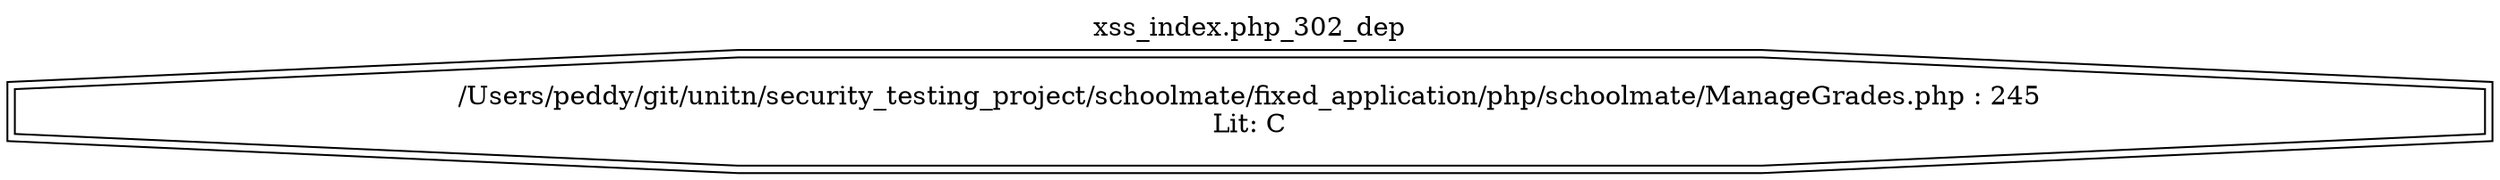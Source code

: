 digraph cfg {
  label="xss_index.php_302_dep";
  labelloc=t;
  n1 [shape=doubleoctagon, label="/Users/peddy/git/unitn/security_testing_project/schoolmate/fixed_application/php/schoolmate/ManageGrades.php : 245\nLit: C\n"];
}

